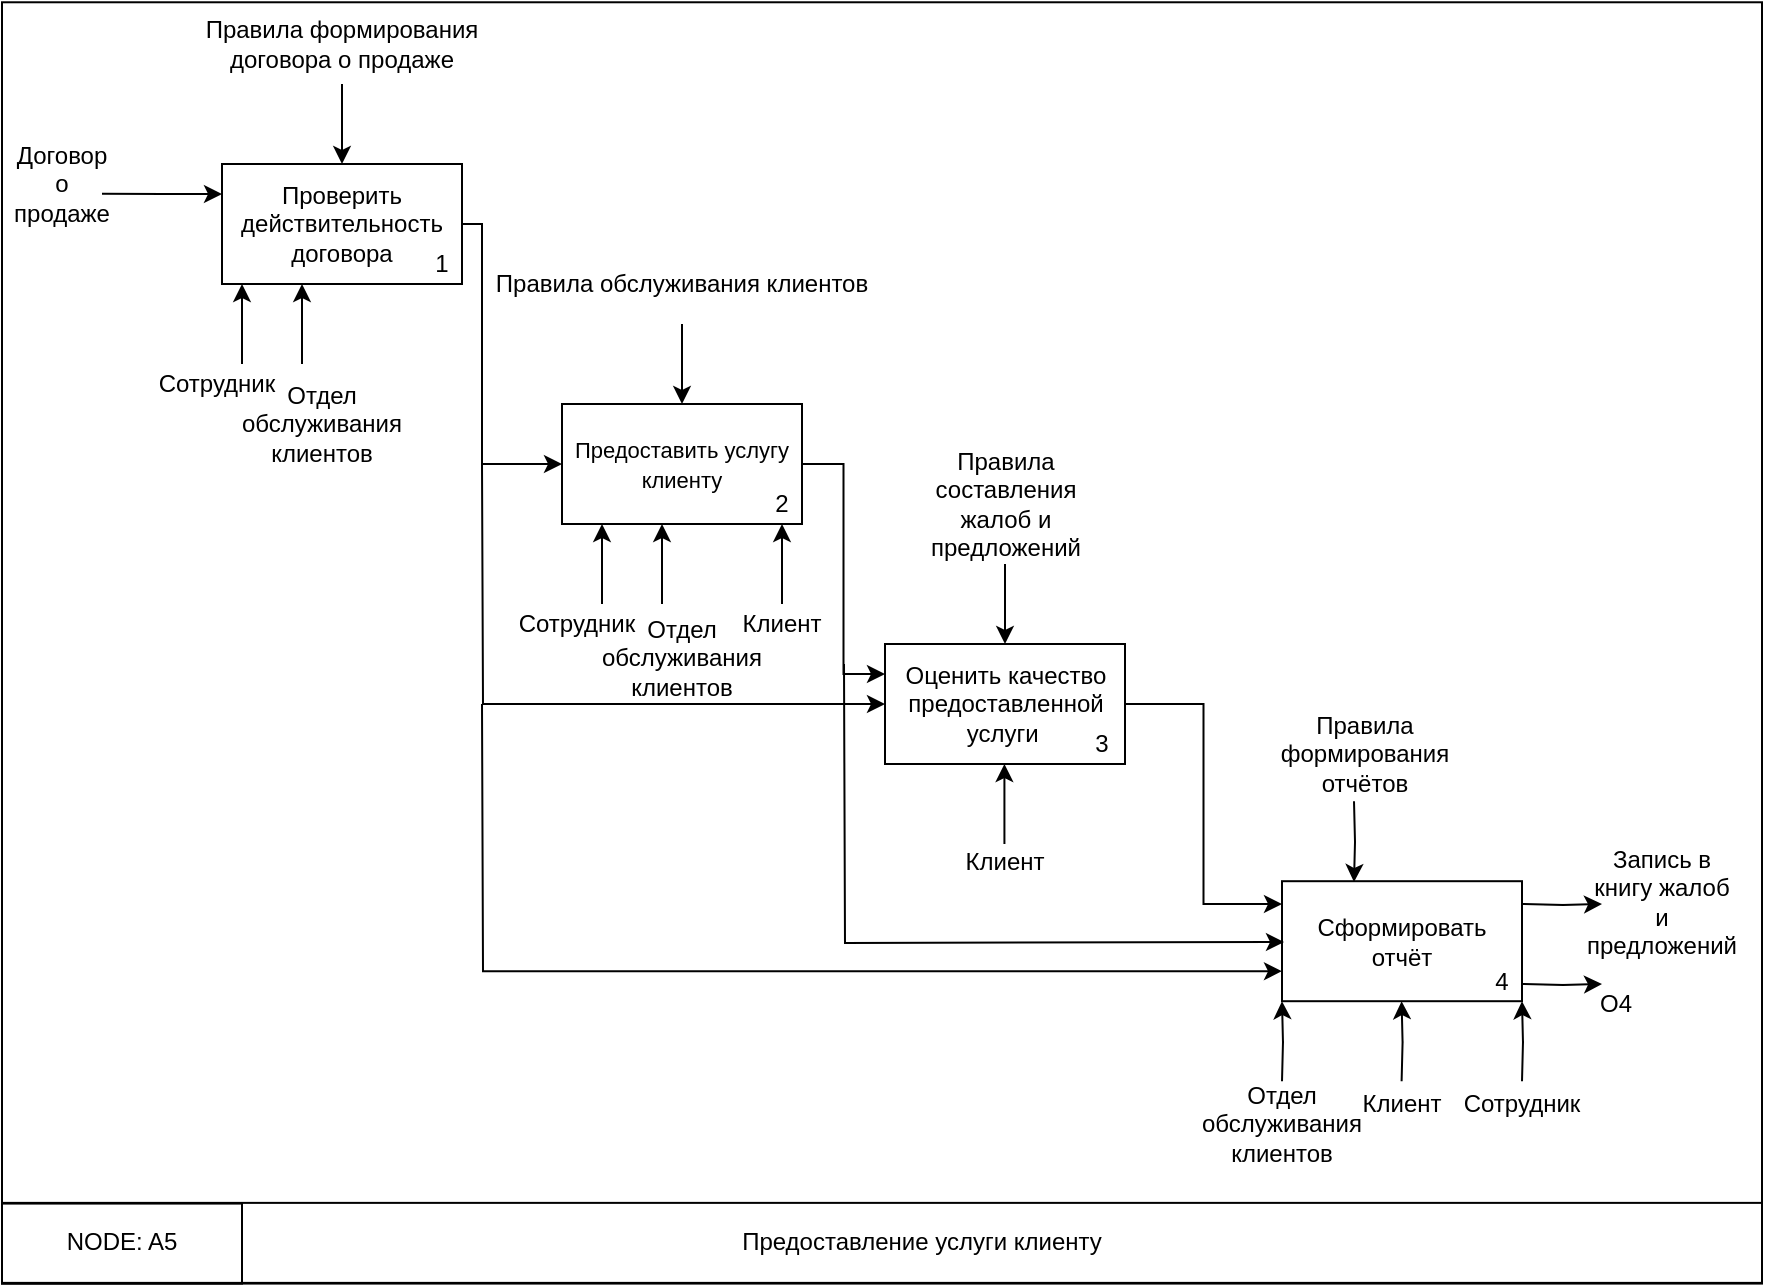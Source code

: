 <mxfile version="12.4.2" type="github" pages="1"><diagram id="mF_yQARg7BxAX6xWqbUg" name="Page-1"><mxGraphModel dx="1038" dy="1700" grid="1" gridSize="10" guides="1" tooltips="1" connect="1" arrows="1" fold="1" page="1" pageScale="1" pageWidth="827" pageHeight="1169" math="0" shadow="0"><root><mxCell id="0"/><mxCell id="1" parent="0"/><mxCell id="2whtAdRRtvwtdli_gjir-16" value="" style="rounded=0;whiteSpace=wrap;html=1;fillColor=none;" vertex="1" parent="1"><mxGeometry y="-0.86" width="880" height="640.65" as="geometry"/></mxCell><mxCell id="2whtAdRRtvwtdli_gjir-18" value="" style="rounded=0;whiteSpace=wrap;html=1;fillColor=none;" vertex="1" parent="1"><mxGeometry y="599.44" width="880" height="40" as="geometry"/></mxCell><mxCell id="2whtAdRRtvwtdli_gjir-19" value="" style="rounded=0;whiteSpace=wrap;html=1;fillColor=none;" vertex="1" parent="1"><mxGeometry y="599.79" width="120" height="40" as="geometry"/></mxCell><mxCell id="2whtAdRRtvwtdli_gjir-21" value="NODE: A5" style="text;html=1;strokeColor=none;fillColor=none;align=center;verticalAlign=middle;whiteSpace=wrap;rounded=0;" vertex="1" parent="1"><mxGeometry x="25" y="608.79" width="70" height="20" as="geometry"/></mxCell><mxCell id="2whtAdRRtvwtdli_gjir-22" value="Предоставление услуги клиенту" style="text;html=1;strokeColor=none;fillColor=none;align=center;verticalAlign=middle;whiteSpace=wrap;rounded=0;" vertex="1" parent="1"><mxGeometry x="255" y="608.79" width="410" height="20" as="geometry"/></mxCell><mxCell id="2whtAdRRtvwtdli_gjir-27" style="edgeStyle=orthogonalEdgeStyle;rounded=0;orthogonalLoop=1;jettySize=auto;html=1;exitX=0.5;exitY=0;exitDx=0;exitDy=0;endArrow=none;endFill=0;startArrow=classic;startFill=1;" edge="1" parent="1" source="2whtAdRRtvwtdli_gjir-23"><mxGeometry relative="1" as="geometry"><mxPoint x="170" y="40" as="targetPoint"/></mxGeometry></mxCell><mxCell id="2whtAdRRtvwtdli_gjir-38" style="edgeStyle=orthogonalEdgeStyle;rounded=0;orthogonalLoop=1;jettySize=auto;html=1;exitX=1;exitY=0.5;exitDx=0;exitDy=0;startArrow=none;startFill=0;endArrow=classic;endFill=1;entryX=0;entryY=0.5;entryDx=0;entryDy=0;" edge="1" parent="1" source="2whtAdRRtvwtdli_gjir-23" target="2whtAdRRtvwtdli_gjir-33"><mxGeometry relative="1" as="geometry"><mxPoint x="240" y="110" as="targetPoint"/><Array as="points"><mxPoint x="240" y="110"/><mxPoint x="240" y="230"/></Array></mxGeometry></mxCell><mxCell id="2whtAdRRtvwtdli_gjir-146" style="edgeStyle=orthogonalEdgeStyle;rounded=0;orthogonalLoop=1;jettySize=auto;html=1;exitX=0;exitY=0.25;exitDx=0;exitDy=0;startArrow=classic;startFill=1;endArrow=none;endFill=0;" edge="1" parent="1" source="2whtAdRRtvwtdli_gjir-23"><mxGeometry relative="1" as="geometry"><mxPoint x="50" y="94.907" as="targetPoint"/></mxGeometry></mxCell><mxCell id="2whtAdRRtvwtdli_gjir-23" value="Проверить действительность договора" style="rounded=0;whiteSpace=wrap;html=1;fillColor=none;" vertex="1" parent="1"><mxGeometry x="110" y="80" width="120" height="60" as="geometry"/></mxCell><mxCell id="2whtAdRRtvwtdli_gjir-28" value="Правила формирования договора о продаже" style="text;html=1;strokeColor=none;fillColor=none;align=center;verticalAlign=middle;whiteSpace=wrap;rounded=0;" vertex="1" parent="1"><mxGeometry x="75" y="10" width="190" height="20" as="geometry"/></mxCell><mxCell id="2whtAdRRtvwtdli_gjir-29" value="1" style="text;html=1;strokeColor=none;fillColor=none;align=center;verticalAlign=middle;whiteSpace=wrap;rounded=0;" vertex="1" parent="1"><mxGeometry x="200" y="120" width="40" height="20" as="geometry"/></mxCell><mxCell id="2whtAdRRtvwtdli_gjir-31" value="Сотрудник" style="text;html=1;strokeColor=none;fillColor=none;align=center;verticalAlign=middle;whiteSpace=wrap;rounded=0;" vertex="1" parent="1"><mxGeometry x="75" y="180" width="65" height="20" as="geometry"/></mxCell><mxCell id="2whtAdRRtvwtdli_gjir-32" style="edgeStyle=orthogonalEdgeStyle;rounded=0;orthogonalLoop=1;jettySize=auto;html=1;exitX=0.5;exitY=0;exitDx=0;exitDy=0;endArrow=none;endFill=0;startArrow=classic;startFill=1;" edge="1" parent="1" source="2whtAdRRtvwtdli_gjir-33"><mxGeometry relative="1" as="geometry"><mxPoint x="340" y="160" as="targetPoint"/></mxGeometry></mxCell><mxCell id="2whtAdRRtvwtdli_gjir-47" style="edgeStyle=orthogonalEdgeStyle;rounded=0;orthogonalLoop=1;jettySize=auto;html=1;exitX=1;exitY=0.5;exitDx=0;exitDy=0;startArrow=none;startFill=0;endArrow=classic;endFill=1;entryX=0;entryY=0.25;entryDx=0;entryDy=0;" edge="1" parent="1" source="2whtAdRRtvwtdli_gjir-33" target="2whtAdRRtvwtdli_gjir-42"><mxGeometry relative="1" as="geometry"><mxPoint x="420" y="230" as="targetPoint"/></mxGeometry></mxCell><mxCell id="2whtAdRRtvwtdli_gjir-33" value="&lt;font style=&quot;font-size: 11px&quot;&gt;Предоставить услугу клиенту&lt;/font&gt;" style="rounded=0;whiteSpace=wrap;html=1;fillColor=none;" vertex="1" parent="1"><mxGeometry x="280" y="200" width="120" height="60" as="geometry"/></mxCell><mxCell id="2whtAdRRtvwtdli_gjir-34" value="Правила обслуживания клиентов" style="text;html=1;strokeColor=none;fillColor=none;align=center;verticalAlign=middle;whiteSpace=wrap;rounded=0;" vertex="1" parent="1"><mxGeometry x="245" y="130" width="190" height="20" as="geometry"/></mxCell><mxCell id="2whtAdRRtvwtdli_gjir-36" value="2" style="text;html=1;strokeColor=none;fillColor=none;align=center;verticalAlign=middle;whiteSpace=wrap;rounded=0;" vertex="1" parent="1"><mxGeometry x="370" y="240" width="40" height="20" as="geometry"/></mxCell><mxCell id="2whtAdRRtvwtdli_gjir-41" style="edgeStyle=orthogonalEdgeStyle;rounded=0;orthogonalLoop=1;jettySize=auto;html=1;exitX=0.5;exitY=0;exitDx=0;exitDy=0;endArrow=none;endFill=0;startArrow=classic;startFill=1;" edge="1" parent="1" source="2whtAdRRtvwtdli_gjir-42"><mxGeometry relative="1" as="geometry"><mxPoint x="501.5" y="280" as="targetPoint"/></mxGeometry></mxCell><mxCell id="2whtAdRRtvwtdli_gjir-50" style="edgeStyle=orthogonalEdgeStyle;rounded=0;orthogonalLoop=1;jettySize=auto;html=1;exitX=0;exitY=0.5;exitDx=0;exitDy=0;startArrow=classic;startFill=1;endArrow=none;endFill=0;" edge="1" parent="1" source="2whtAdRRtvwtdli_gjir-42"><mxGeometry relative="1" as="geometry"><mxPoint x="240.0" y="230" as="targetPoint"/></mxGeometry></mxCell><mxCell id="2whtAdRRtvwtdli_gjir-67" style="edgeStyle=orthogonalEdgeStyle;rounded=0;orthogonalLoop=1;jettySize=auto;html=1;exitX=1;exitY=0.5;exitDx=0;exitDy=0;startArrow=none;startFill=0;endArrow=classic;endFill=1;entryX=0;entryY=0.19;entryDx=0;entryDy=0;entryPerimeter=0;" edge="1" parent="1" source="2whtAdRRtvwtdli_gjir-42" target="2whtAdRRtvwtdli_gjir-55"><mxGeometry relative="1" as="geometry"><mxPoint x="599.81" y="349.857" as="targetPoint"/></mxGeometry></mxCell><mxCell id="2whtAdRRtvwtdli_gjir-42" value="Оценить качество предоставленной услуги&amp;nbsp;" style="rounded=0;whiteSpace=wrap;html=1;fillColor=none;" vertex="1" parent="1"><mxGeometry x="441.5" y="320" width="120" height="60" as="geometry"/></mxCell><mxCell id="2whtAdRRtvwtdli_gjir-43" value="Правила формирования отчётов" style="text;html=1;strokeColor=none;fillColor=none;align=center;verticalAlign=middle;whiteSpace=wrap;rounded=0;" vertex="1" parent="1"><mxGeometry x="631.5" y="370" width="98.5" height="10" as="geometry"/></mxCell><mxCell id="2whtAdRRtvwtdli_gjir-45" value="3" style="text;html=1;strokeColor=none;fillColor=none;align=center;verticalAlign=middle;whiteSpace=wrap;rounded=0;" vertex="1" parent="1"><mxGeometry x="530" y="360" width="40" height="20" as="geometry"/></mxCell><mxCell id="2whtAdRRtvwtdli_gjir-54" style="edgeStyle=orthogonalEdgeStyle;rounded=0;orthogonalLoop=1;jettySize=auto;html=1;exitX=0.5;exitY=0;exitDx=0;exitDy=0;endArrow=none;endFill=0;startArrow=classic;startFill=1;" edge="1" parent="1"><mxGeometry relative="1" as="geometry"><mxPoint x="676" y="398.6" as="targetPoint"/><mxPoint x="676" y="439" as="sourcePoint"/></mxGeometry></mxCell><mxCell id="2whtAdRRtvwtdli_gjir-68" style="edgeStyle=orthogonalEdgeStyle;rounded=0;orthogonalLoop=1;jettySize=auto;html=1;exitX=0;exitY=0.5;exitDx=0;exitDy=0;startArrow=classic;startFill=1;endArrow=none;endFill=0;" edge="1" parent="1"><mxGeometry relative="1" as="geometry"><mxPoint x="421" y="330" as="targetPoint"/><mxPoint x="641" y="469" as="sourcePoint"/></mxGeometry></mxCell><mxCell id="2whtAdRRtvwtdli_gjir-100" style="edgeStyle=orthogonalEdgeStyle;rounded=0;orthogonalLoop=1;jettySize=auto;html=1;exitX=0;exitY=0.75;exitDx=0;exitDy=0;startArrow=classic;startFill=1;endArrow=none;endFill=0;" edge="1" parent="1" source="2whtAdRRtvwtdli_gjir-55"><mxGeometry relative="1" as="geometry"><mxPoint x="240" y="350" as="targetPoint"/></mxGeometry></mxCell><mxCell id="2whtAdRRtvwtdli_gjir-55" value="Сформировать отчёт" style="rounded=0;whiteSpace=wrap;html=1;fillColor=none;" vertex="1" parent="1"><mxGeometry x="640" y="438.6" width="120" height="60" as="geometry"/></mxCell><mxCell id="2whtAdRRtvwtdli_gjir-57" value="4" style="text;html=1;strokeColor=none;fillColor=none;align=center;verticalAlign=middle;whiteSpace=wrap;rounded=0;" vertex="1" parent="1"><mxGeometry x="730" y="478.6" width="40" height="20" as="geometry"/></mxCell><mxCell id="2whtAdRRtvwtdli_gjir-58" value="Правила составления жалоб и предложений" style="text;html=1;strokeColor=none;fillColor=none;align=center;verticalAlign=middle;whiteSpace=wrap;rounded=0;" vertex="1" parent="1"><mxGeometry x="481.5" y="240" width="40" height="20" as="geometry"/></mxCell><mxCell id="2whtAdRRtvwtdli_gjir-63" style="edgeStyle=orthogonalEdgeStyle;rounded=0;orthogonalLoop=1;jettySize=auto;html=1;exitX=0.75;exitY=1;exitDx=0;exitDy=0;startArrow=classic;startFill=1;endArrow=none;endFill=0;" edge="1" parent="1"><mxGeometry relative="1" as="geometry"><mxPoint x="640" y="538.6" as="targetPoint"/><mxPoint x="640" y="498.6" as="sourcePoint"/></mxGeometry></mxCell><mxCell id="2whtAdRRtvwtdli_gjir-65" value="Отдел обслуживания клиентов" style="text;html=1;strokeColor=none;fillColor=none;align=center;verticalAlign=middle;whiteSpace=wrap;rounded=0;" vertex="1" parent="1"><mxGeometry x="620" y="550" width="40" height="20" as="geometry"/></mxCell><mxCell id="2whtAdRRtvwtdli_gjir-103" value="" style="endArrow=classic;html=1;" edge="1" parent="1"><mxGeometry width="50" height="50" relative="1" as="geometry"><mxPoint x="120.0" y="180.0" as="sourcePoint"/><mxPoint x="120.0" y="140.0" as="targetPoint"/></mxGeometry></mxCell><mxCell id="2whtAdRRtvwtdli_gjir-109" style="edgeStyle=orthogonalEdgeStyle;rounded=0;orthogonalLoop=1;jettySize=auto;html=1;exitX=0.75;exitY=1;exitDx=0;exitDy=0;startArrow=classic;startFill=1;endArrow=none;endFill=0;" edge="1" parent="1"><mxGeometry relative="1" as="geometry"><mxPoint x="760" y="538.6" as="targetPoint"/><mxPoint x="760" y="498.6" as="sourcePoint"/></mxGeometry></mxCell><mxCell id="2whtAdRRtvwtdli_gjir-110" value="Сотрудник" style="text;html=1;strokeColor=none;fillColor=none;align=center;verticalAlign=middle;whiteSpace=wrap;rounded=0;" vertex="1" parent="1"><mxGeometry x="740" y="540" width="40" height="20" as="geometry"/></mxCell><mxCell id="2whtAdRRtvwtdli_gjir-111" style="edgeStyle=orthogonalEdgeStyle;rounded=0;orthogonalLoop=1;jettySize=auto;html=1;exitX=0.75;exitY=1;exitDx=0;exitDy=0;startArrow=classic;startFill=1;endArrow=none;endFill=0;" edge="1" parent="1"><mxGeometry relative="1" as="geometry"><mxPoint x="699.8" y="538.6" as="targetPoint"/><mxPoint x="699.8" y="498.6" as="sourcePoint"/></mxGeometry></mxCell><mxCell id="2whtAdRRtvwtdli_gjir-112" value="Клиент" style="text;html=1;strokeColor=none;fillColor=none;align=center;verticalAlign=middle;whiteSpace=wrap;rounded=0;" vertex="1" parent="1"><mxGeometry x="680" y="540" width="40" height="20" as="geometry"/></mxCell><mxCell id="2whtAdRRtvwtdli_gjir-115" value="" style="endArrow=classic;html=1;" edge="1" parent="1"><mxGeometry width="50" height="50" relative="1" as="geometry"><mxPoint x="150" y="180.0" as="sourcePoint"/><mxPoint x="150" y="140.0" as="targetPoint"/></mxGeometry></mxCell><mxCell id="2whtAdRRtvwtdli_gjir-116" value="Отдел обслуживания клиентов" style="text;html=1;strokeColor=none;fillColor=none;align=center;verticalAlign=middle;whiteSpace=wrap;rounded=0;" vertex="1" parent="1"><mxGeometry x="140" y="200" width="40" height="20" as="geometry"/></mxCell><mxCell id="2whtAdRRtvwtdli_gjir-131" value="Сотрудник" style="text;html=1;strokeColor=none;fillColor=none;align=center;verticalAlign=middle;whiteSpace=wrap;rounded=0;" vertex="1" parent="1"><mxGeometry x="255" y="300" width="65" height="20" as="geometry"/></mxCell><mxCell id="2whtAdRRtvwtdli_gjir-132" value="" style="endArrow=classic;html=1;" edge="1" parent="1"><mxGeometry width="50" height="50" relative="1" as="geometry"><mxPoint x="300" y="300.0" as="sourcePoint"/><mxPoint x="300" y="260.0" as="targetPoint"/></mxGeometry></mxCell><mxCell id="2whtAdRRtvwtdli_gjir-133" value="" style="endArrow=classic;html=1;" edge="1" parent="1"><mxGeometry width="50" height="50" relative="1" as="geometry"><mxPoint x="330" y="300.0" as="sourcePoint"/><mxPoint x="330" y="260.0" as="targetPoint"/></mxGeometry></mxCell><mxCell id="2whtAdRRtvwtdli_gjir-134" value="Отдел обслуживания клиентов" style="text;html=1;strokeColor=none;fillColor=none;align=center;verticalAlign=middle;whiteSpace=wrap;rounded=0;" vertex="1" parent="1"><mxGeometry x="320" y="317" width="40" height="20" as="geometry"/></mxCell><mxCell id="2whtAdRRtvwtdli_gjir-135" value="" style="endArrow=classic;html=1;" edge="1" parent="1"><mxGeometry width="50" height="50" relative="1" as="geometry"><mxPoint x="390" y="300.0" as="sourcePoint"/><mxPoint x="390" y="260.0" as="targetPoint"/></mxGeometry></mxCell><mxCell id="2whtAdRRtvwtdli_gjir-136" value="Клиент" style="text;html=1;strokeColor=none;fillColor=none;align=center;verticalAlign=middle;whiteSpace=wrap;rounded=0;" vertex="1" parent="1"><mxGeometry x="370" y="300" width="40" height="20" as="geometry"/></mxCell><mxCell id="2whtAdRRtvwtdli_gjir-137" value="Клиент" style="text;html=1;strokeColor=none;fillColor=none;align=center;verticalAlign=middle;whiteSpace=wrap;rounded=0;" vertex="1" parent="1"><mxGeometry x="469" y="418.6" width="65" height="20" as="geometry"/></mxCell><mxCell id="2whtAdRRtvwtdli_gjir-138" value="" style="endArrow=classic;html=1;" edge="1" parent="1"><mxGeometry width="50" height="50" relative="1" as="geometry"><mxPoint x="501.21" y="420.0" as="sourcePoint"/><mxPoint x="501.21" y="380.0" as="targetPoint"/></mxGeometry></mxCell><mxCell id="2whtAdRRtvwtdli_gjir-145" value="О4" style="text;html=1;strokeColor=none;fillColor=none;align=center;verticalAlign=middle;whiteSpace=wrap;rounded=0;" vertex="1" parent="1"><mxGeometry x="787" y="490" width="40" height="20" as="geometry"/></mxCell><mxCell id="2whtAdRRtvwtdli_gjir-147" value="Договор о продаже" style="text;html=1;strokeColor=none;fillColor=none;align=center;verticalAlign=middle;whiteSpace=wrap;rounded=0;" vertex="1" parent="1"><mxGeometry x="10" y="80" width="40" height="20" as="geometry"/></mxCell><mxCell id="2whtAdRRtvwtdli_gjir-151" style="edgeStyle=orthogonalEdgeStyle;rounded=0;orthogonalLoop=1;jettySize=auto;html=1;exitX=1;exitY=0.25;exitDx=0;exitDy=0;startArrow=none;startFill=0;endArrow=classic;endFill=1;" edge="1" parent="1"><mxGeometry relative="1" as="geometry"><mxPoint x="800.003" y="450.001" as="targetPoint"/><mxPoint x="760.003" y="450.001" as="sourcePoint"/></mxGeometry></mxCell><mxCell id="2whtAdRRtvwtdli_gjir-152" style="edgeStyle=orthogonalEdgeStyle;rounded=0;orthogonalLoop=1;jettySize=auto;html=1;exitX=1;exitY=0.25;exitDx=0;exitDy=0;startArrow=none;startFill=0;endArrow=classic;endFill=1;" edge="1" parent="1"><mxGeometry relative="1" as="geometry"><mxPoint x="800.003" y="490.001" as="targetPoint"/><mxPoint x="760.003" y="490.001" as="sourcePoint"/></mxGeometry></mxCell><mxCell id="2whtAdRRtvwtdli_gjir-153" value="Запись в книгу жалоб и предложений" style="text;html=1;strokeColor=none;fillColor=none;align=center;verticalAlign=middle;whiteSpace=wrap;rounded=0;" vertex="1" parent="1"><mxGeometry x="810" y="438.6" width="40" height="20" as="geometry"/></mxCell></root></mxGraphModel></diagram></mxfile>